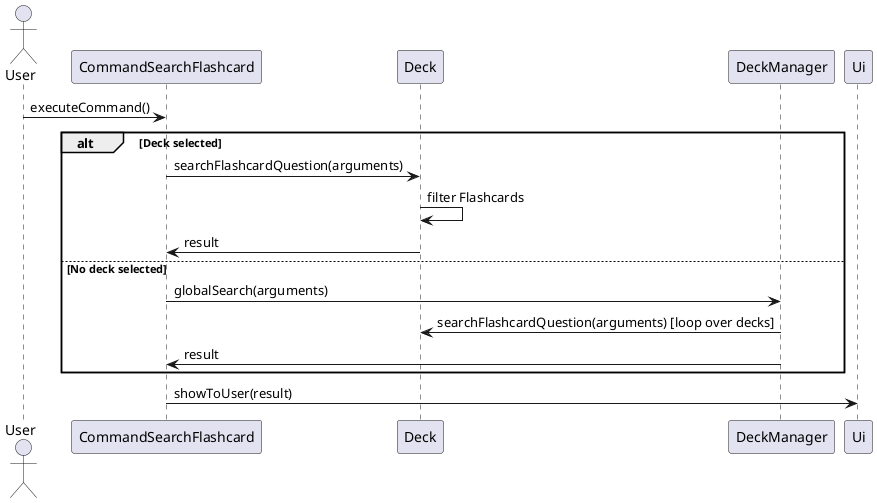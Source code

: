 @startuml
actor User
User -> CommandSearchFlashcard : executeCommand()
alt Deck selected
    CommandSearchFlashcard -> Deck : searchFlashcardQuestion(arguments)
    Deck -> Deck : filter Flashcards
    Deck -> CommandSearchFlashcard : result
else No deck selected
    CommandSearchFlashcard -> DeckManager : globalSearch(arguments)
    DeckManager -> Deck : searchFlashcardQuestion(arguments) [loop over decks]
    DeckManager -> CommandSearchFlashcard : result
end
CommandSearchFlashcard -> Ui : showToUser(result)
@enduml